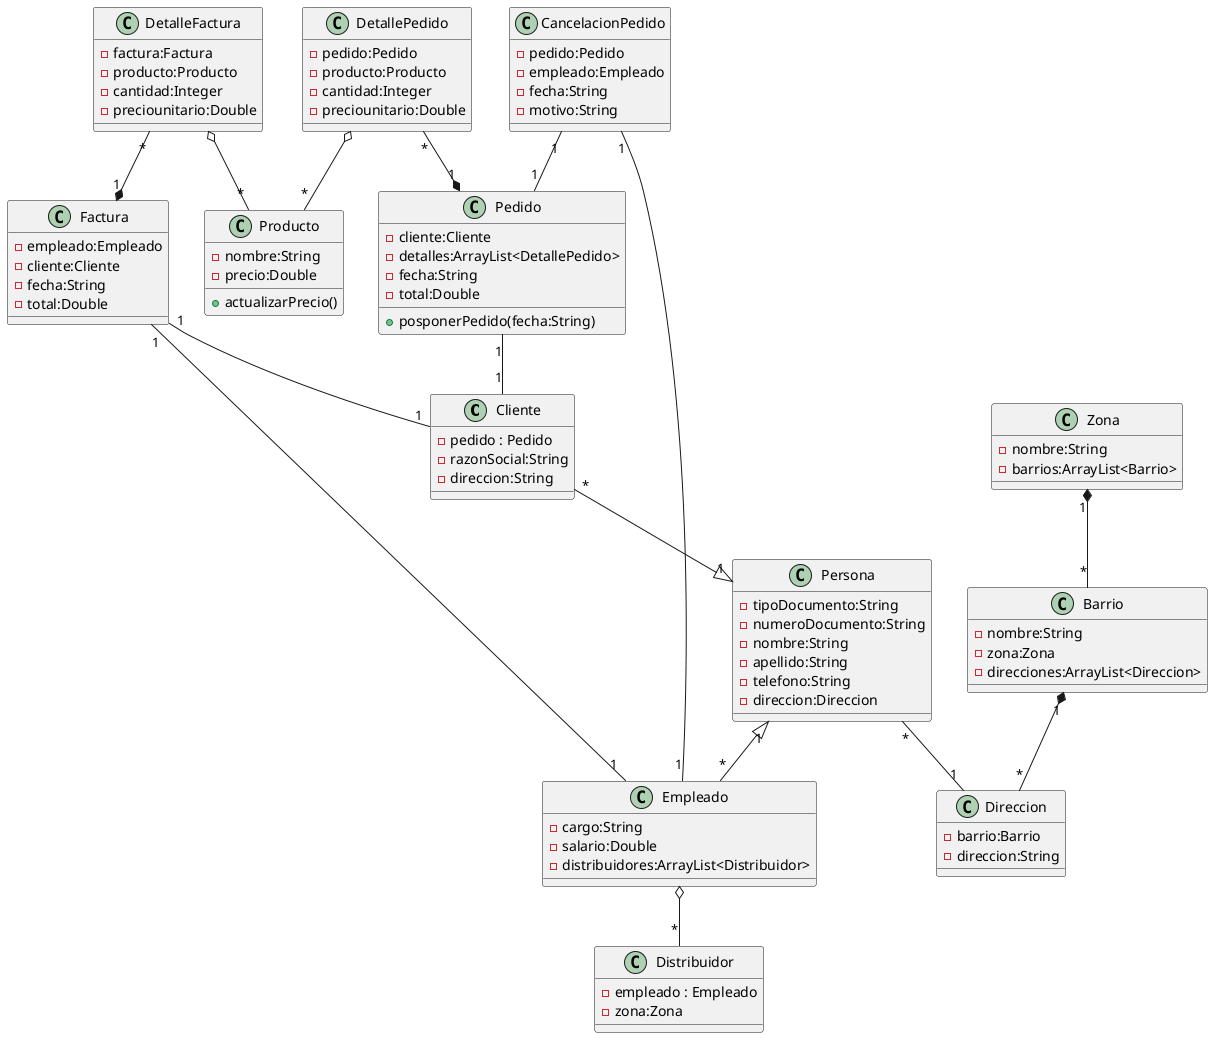 Realizar el diagrama de clases  utilizando UML
*/
@startuml Clases

class Cliente{
    -pedido : Pedido
    -razonSocial:String
	-direccion:String


}

class Persona{
	-tipoDocumento:String
	-numeroDocumento:String
	-nombre:String
	-apellido:String
	-telefono:String
	-direccion:Direccion

}




class Empleado{
    -cargo:String
    -salario:Double
	-distribuidores:ArrayList<Distribuidor>

}

class Distribuidor{
	-empleado : Empleado
	-zona:Zona
}


class Direccion{
    -barrio:Barrio
    -direccion:String

}

class Barrio{
	-nombre:String
	-zona:Zona
	-direcciones:ArrayList<Direccion>

}

class Zona{
	-nombre:String
	-barrios:ArrayList<Barrio>

}


class Pedido{
	-cliente:Cliente
	-detalles:ArrayList<DetallePedido>
	-fecha:String
	-total:Double
	+posponerPedido(fecha:String)

}

class DetallePedido{
	-pedido:Pedido
	-producto:Producto
	-cantidad:Integer
	-preciounitario:Double

}

class Producto{
	-nombre:String
	-precio:Double
	+actualizarPrecio()

}

class Factura{
	'-pedido:Pedido
	-empleado:Empleado
	-cliente:Cliente
	-fecha:String
	-total:Double


}

class DetalleFactura{
	-factura:Factura
	-producto:Producto
	-cantidad:Integer
	-preciounitario:Double

}

class CancelacionPedido{
	-pedido:Pedido
	-empleado:Empleado
	-fecha:String
	-motivo:String

}



Persona "1"<|--"*" Empleado
Empleado o--"*" Distribuidor
Persona "1"<|-up-"*" Cliente
Barrio "1"*--"*" Direccion
Zona "1"*--"*" Barrio
Direccion "1"-up-"*" Persona
Pedido "1"--"1" Cliente

DetallePedido o--"*" Producto
'Factura "1"--"1" Pedido
Factura "1"--"1" Empleado
Factura "1"--"1" Cliente
DetalleFactura "*"--*"1" Factura
DetallePedido "*"--*"1" Pedido
DetalleFactura o--"*" Producto
CancelacionPedido "1"--"1" Pedido
CancelacionPedido "1"--"1" Empleado





@enduml